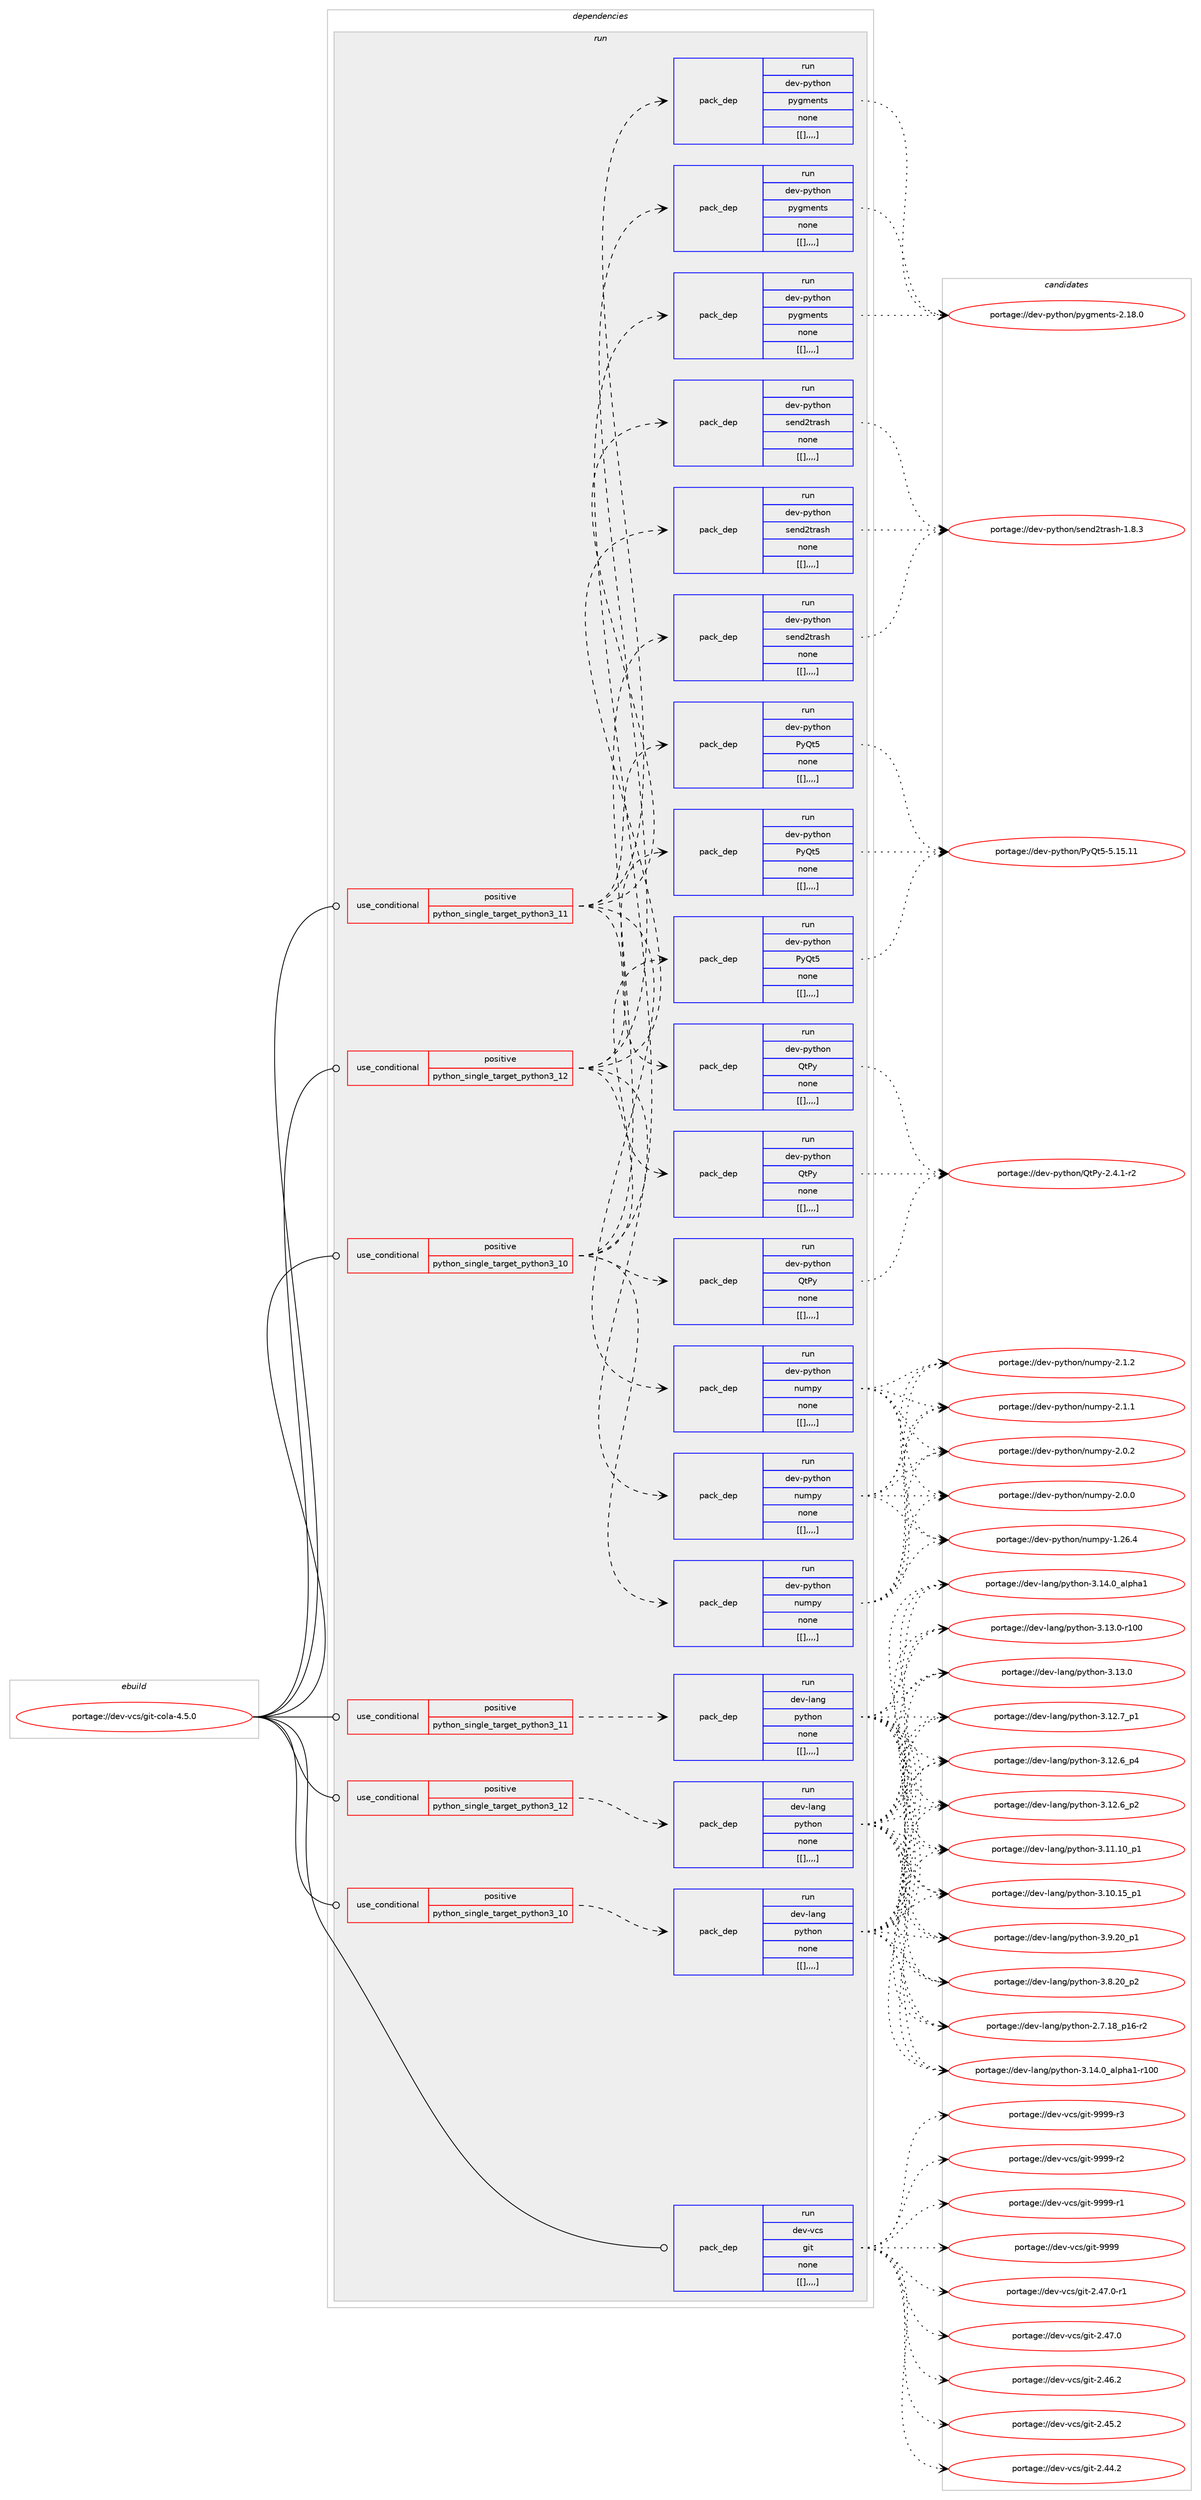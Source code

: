 digraph prolog {

# *************
# Graph options
# *************

newrank=true;
concentrate=true;
compound=true;
graph [rankdir=LR,fontname=Helvetica,fontsize=10,ranksep=1.5];#, ranksep=2.5, nodesep=0.2];
edge  [arrowhead=vee];
node  [fontname=Helvetica,fontsize=10];

# **********
# The ebuild
# **********

subgraph cluster_leftcol {
color=gray;
label=<<i>ebuild</i>>;
id [label="portage://dev-vcs/git-cola-4.5.0", color=red, width=4, href="../dev-vcs/git-cola-4.5.0.svg"];
}

# ****************
# The dependencies
# ****************

subgraph cluster_midcol {
color=gray;
label=<<i>dependencies</i>>;
subgraph cluster_compile {
fillcolor="#eeeeee";
style=filled;
label=<<i>compile</i>>;
}
subgraph cluster_compileandrun {
fillcolor="#eeeeee";
style=filled;
label=<<i>compile and run</i>>;
}
subgraph cluster_run {
fillcolor="#eeeeee";
style=filled;
label=<<i>run</i>>;
subgraph cond66875 {
dependency233101 [label=<<TABLE BORDER="0" CELLBORDER="1" CELLSPACING="0" CELLPADDING="4"><TR><TD ROWSPAN="3" CELLPADDING="10">use_conditional</TD></TR><TR><TD>positive</TD></TR><TR><TD>python_single_target_python3_10</TD></TR></TABLE>>, shape=none, color=red];
subgraph pack164677 {
dependency233140 [label=<<TABLE BORDER="0" CELLBORDER="1" CELLSPACING="0" CELLPADDING="4" WIDTH="220"><TR><TD ROWSPAN="6" CELLPADDING="30">pack_dep</TD></TR><TR><TD WIDTH="110">run</TD></TR><TR><TD>dev-lang</TD></TR><TR><TD>python</TD></TR><TR><TD>none</TD></TR><TR><TD>[[],,,,]</TD></TR></TABLE>>, shape=none, color=blue];
}
dependency233101:e -> dependency233140:w [weight=20,style="dashed",arrowhead="vee"];
}
id:e -> dependency233101:w [weight=20,style="solid",arrowhead="odot"];
subgraph cond66886 {
dependency233145 [label=<<TABLE BORDER="0" CELLBORDER="1" CELLSPACING="0" CELLPADDING="4"><TR><TD ROWSPAN="3" CELLPADDING="10">use_conditional</TD></TR><TR><TD>positive</TD></TR><TR><TD>python_single_target_python3_10</TD></TR></TABLE>>, shape=none, color=red];
subgraph pack164731 {
dependency233184 [label=<<TABLE BORDER="0" CELLBORDER="1" CELLSPACING="0" CELLPADDING="4" WIDTH="220"><TR><TD ROWSPAN="6" CELLPADDING="30">pack_dep</TD></TR><TR><TD WIDTH="110">run</TD></TR><TR><TD>dev-python</TD></TR><TR><TD>numpy</TD></TR><TR><TD>none</TD></TR><TR><TD>[[],,,,]</TD></TR></TABLE>>, shape=none, color=blue];
}
dependency233145:e -> dependency233184:w [weight=20,style="dashed",arrowhead="vee"];
subgraph pack164735 {
dependency233191 [label=<<TABLE BORDER="0" CELLBORDER="1" CELLSPACING="0" CELLPADDING="4" WIDTH="220"><TR><TD ROWSPAN="6" CELLPADDING="30">pack_dep</TD></TR><TR><TD WIDTH="110">run</TD></TR><TR><TD>dev-python</TD></TR><TR><TD>pygments</TD></TR><TR><TD>none</TD></TR><TR><TD>[[],,,,]</TD></TR></TABLE>>, shape=none, color=blue];
}
dependency233145:e -> dependency233191:w [weight=20,style="dashed",arrowhead="vee"];
subgraph pack164773 {
dependency233255 [label=<<TABLE BORDER="0" CELLBORDER="1" CELLSPACING="0" CELLPADDING="4" WIDTH="220"><TR><TD ROWSPAN="6" CELLPADDING="30">pack_dep</TD></TR><TR><TD WIDTH="110">run</TD></TR><TR><TD>dev-python</TD></TR><TR><TD>PyQt5</TD></TR><TR><TD>none</TD></TR><TR><TD>[[],,,,]</TD></TR></TABLE>>, shape=none, color=blue];
}
dependency233145:e -> dependency233255:w [weight=20,style="dashed",arrowhead="vee"];
subgraph pack164793 {
dependency233316 [label=<<TABLE BORDER="0" CELLBORDER="1" CELLSPACING="0" CELLPADDING="4" WIDTH="220"><TR><TD ROWSPAN="6" CELLPADDING="30">pack_dep</TD></TR><TR><TD WIDTH="110">run</TD></TR><TR><TD>dev-python</TD></TR><TR><TD>QtPy</TD></TR><TR><TD>none</TD></TR><TR><TD>[[],,,,]</TD></TR></TABLE>>, shape=none, color=blue];
}
dependency233145:e -> dependency233316:w [weight=20,style="dashed",arrowhead="vee"];
subgraph pack164823 {
dependency233333 [label=<<TABLE BORDER="0" CELLBORDER="1" CELLSPACING="0" CELLPADDING="4" WIDTH="220"><TR><TD ROWSPAN="6" CELLPADDING="30">pack_dep</TD></TR><TR><TD WIDTH="110">run</TD></TR><TR><TD>dev-python</TD></TR><TR><TD>send2trash</TD></TR><TR><TD>none</TD></TR><TR><TD>[[],,,,]</TD></TR></TABLE>>, shape=none, color=blue];
}
dependency233145:e -> dependency233333:w [weight=20,style="dashed",arrowhead="vee"];
}
id:e -> dependency233145:w [weight=20,style="solid",arrowhead="odot"];
subgraph cond66961 {
dependency233405 [label=<<TABLE BORDER="0" CELLBORDER="1" CELLSPACING="0" CELLPADDING="4"><TR><TD ROWSPAN="3" CELLPADDING="10">use_conditional</TD></TR><TR><TD>positive</TD></TR><TR><TD>python_single_target_python3_11</TD></TR></TABLE>>, shape=none, color=red];
subgraph pack164886 {
dependency233408 [label=<<TABLE BORDER="0" CELLBORDER="1" CELLSPACING="0" CELLPADDING="4" WIDTH="220"><TR><TD ROWSPAN="6" CELLPADDING="30">pack_dep</TD></TR><TR><TD WIDTH="110">run</TD></TR><TR><TD>dev-lang</TD></TR><TR><TD>python</TD></TR><TR><TD>none</TD></TR><TR><TD>[[],,,,]</TD></TR></TABLE>>, shape=none, color=blue];
}
dependency233405:e -> dependency233408:w [weight=20,style="dashed",arrowhead="vee"];
}
id:e -> dependency233405:w [weight=20,style="solid",arrowhead="odot"];
subgraph cond67001 {
dependency233497 [label=<<TABLE BORDER="0" CELLBORDER="1" CELLSPACING="0" CELLPADDING="4"><TR><TD ROWSPAN="3" CELLPADDING="10">use_conditional</TD></TR><TR><TD>positive</TD></TR><TR><TD>python_single_target_python3_11</TD></TR></TABLE>>, shape=none, color=red];
subgraph pack164950 {
dependency233516 [label=<<TABLE BORDER="0" CELLBORDER="1" CELLSPACING="0" CELLPADDING="4" WIDTH="220"><TR><TD ROWSPAN="6" CELLPADDING="30">pack_dep</TD></TR><TR><TD WIDTH="110">run</TD></TR><TR><TD>dev-python</TD></TR><TR><TD>numpy</TD></TR><TR><TD>none</TD></TR><TR><TD>[[],,,,]</TD></TR></TABLE>>, shape=none, color=blue];
}
dependency233497:e -> dependency233516:w [weight=20,style="dashed",arrowhead="vee"];
subgraph pack164963 {
dependency233576 [label=<<TABLE BORDER="0" CELLBORDER="1" CELLSPACING="0" CELLPADDING="4" WIDTH="220"><TR><TD ROWSPAN="6" CELLPADDING="30">pack_dep</TD></TR><TR><TD WIDTH="110">run</TD></TR><TR><TD>dev-python</TD></TR><TR><TD>pygments</TD></TR><TR><TD>none</TD></TR><TR><TD>[[],,,,]</TD></TR></TABLE>>, shape=none, color=blue];
}
dependency233497:e -> dependency233576:w [weight=20,style="dashed",arrowhead="vee"];
subgraph pack165008 {
dependency233610 [label=<<TABLE BORDER="0" CELLBORDER="1" CELLSPACING="0" CELLPADDING="4" WIDTH="220"><TR><TD ROWSPAN="6" CELLPADDING="30">pack_dep</TD></TR><TR><TD WIDTH="110">run</TD></TR><TR><TD>dev-python</TD></TR><TR><TD>PyQt5</TD></TR><TR><TD>none</TD></TR><TR><TD>[[],,,,]</TD></TR></TABLE>>, shape=none, color=blue];
}
dependency233497:e -> dependency233610:w [weight=20,style="dashed",arrowhead="vee"];
subgraph pack165031 {
dependency233643 [label=<<TABLE BORDER="0" CELLBORDER="1" CELLSPACING="0" CELLPADDING="4" WIDTH="220"><TR><TD ROWSPAN="6" CELLPADDING="30">pack_dep</TD></TR><TR><TD WIDTH="110">run</TD></TR><TR><TD>dev-python</TD></TR><TR><TD>QtPy</TD></TR><TR><TD>none</TD></TR><TR><TD>[[],,,,]</TD></TR></TABLE>>, shape=none, color=blue];
}
dependency233497:e -> dependency233643:w [weight=20,style="dashed",arrowhead="vee"];
subgraph pack165076 {
dependency233684 [label=<<TABLE BORDER="0" CELLBORDER="1" CELLSPACING="0" CELLPADDING="4" WIDTH="220"><TR><TD ROWSPAN="6" CELLPADDING="30">pack_dep</TD></TR><TR><TD WIDTH="110">run</TD></TR><TR><TD>dev-python</TD></TR><TR><TD>send2trash</TD></TR><TR><TD>none</TD></TR><TR><TD>[[],,,,]</TD></TR></TABLE>>, shape=none, color=blue];
}
dependency233497:e -> dependency233684:w [weight=20,style="dashed",arrowhead="vee"];
}
id:e -> dependency233497:w [weight=20,style="solid",arrowhead="odot"];
subgraph cond67063 {
dependency233691 [label=<<TABLE BORDER="0" CELLBORDER="1" CELLSPACING="0" CELLPADDING="4"><TR><TD ROWSPAN="3" CELLPADDING="10">use_conditional</TD></TR><TR><TD>positive</TD></TR><TR><TD>python_single_target_python3_12</TD></TR></TABLE>>, shape=none, color=red];
subgraph pack165098 {
dependency233716 [label=<<TABLE BORDER="0" CELLBORDER="1" CELLSPACING="0" CELLPADDING="4" WIDTH="220"><TR><TD ROWSPAN="6" CELLPADDING="30">pack_dep</TD></TR><TR><TD WIDTH="110">run</TD></TR><TR><TD>dev-lang</TD></TR><TR><TD>python</TD></TR><TR><TD>none</TD></TR><TR><TD>[[],,,,]</TD></TR></TABLE>>, shape=none, color=blue];
}
dependency233691:e -> dependency233716:w [weight=20,style="dashed",arrowhead="vee"];
}
id:e -> dependency233691:w [weight=20,style="solid",arrowhead="odot"];
subgraph cond67072 {
dependency233759 [label=<<TABLE BORDER="0" CELLBORDER="1" CELLSPACING="0" CELLPADDING="4"><TR><TD ROWSPAN="3" CELLPADDING="10">use_conditional</TD></TR><TR><TD>positive</TD></TR><TR><TD>python_single_target_python3_12</TD></TR></TABLE>>, shape=none, color=red];
subgraph pack165128 {
dependency233762 [label=<<TABLE BORDER="0" CELLBORDER="1" CELLSPACING="0" CELLPADDING="4" WIDTH="220"><TR><TD ROWSPAN="6" CELLPADDING="30">pack_dep</TD></TR><TR><TD WIDTH="110">run</TD></TR><TR><TD>dev-python</TD></TR><TR><TD>numpy</TD></TR><TR><TD>none</TD></TR><TR><TD>[[],,,,]</TD></TR></TABLE>>, shape=none, color=blue];
}
dependency233759:e -> dependency233762:w [weight=20,style="dashed",arrowhead="vee"];
subgraph pack165144 {
dependency233791 [label=<<TABLE BORDER="0" CELLBORDER="1" CELLSPACING="0" CELLPADDING="4" WIDTH="220"><TR><TD ROWSPAN="6" CELLPADDING="30">pack_dep</TD></TR><TR><TD WIDTH="110">run</TD></TR><TR><TD>dev-python</TD></TR><TR><TD>pygments</TD></TR><TR><TD>none</TD></TR><TR><TD>[[],,,,]</TD></TR></TABLE>>, shape=none, color=blue];
}
dependency233759:e -> dependency233791:w [weight=20,style="dashed",arrowhead="vee"];
subgraph pack165146 {
dependency233794 [label=<<TABLE BORDER="0" CELLBORDER="1" CELLSPACING="0" CELLPADDING="4" WIDTH="220"><TR><TD ROWSPAN="6" CELLPADDING="30">pack_dep</TD></TR><TR><TD WIDTH="110">run</TD></TR><TR><TD>dev-python</TD></TR><TR><TD>PyQt5</TD></TR><TR><TD>none</TD></TR><TR><TD>[[],,,,]</TD></TR></TABLE>>, shape=none, color=blue];
}
dependency233759:e -> dependency233794:w [weight=20,style="dashed",arrowhead="vee"];
subgraph pack165173 {
dependency233861 [label=<<TABLE BORDER="0" CELLBORDER="1" CELLSPACING="0" CELLPADDING="4" WIDTH="220"><TR><TD ROWSPAN="6" CELLPADDING="30">pack_dep</TD></TR><TR><TD WIDTH="110">run</TD></TR><TR><TD>dev-python</TD></TR><TR><TD>QtPy</TD></TR><TR><TD>none</TD></TR><TR><TD>[[],,,,]</TD></TR></TABLE>>, shape=none, color=blue];
}
dependency233759:e -> dependency233861:w [weight=20,style="dashed",arrowhead="vee"];
subgraph pack165191 {
dependency233899 [label=<<TABLE BORDER="0" CELLBORDER="1" CELLSPACING="0" CELLPADDING="4" WIDTH="220"><TR><TD ROWSPAN="6" CELLPADDING="30">pack_dep</TD></TR><TR><TD WIDTH="110">run</TD></TR><TR><TD>dev-python</TD></TR><TR><TD>send2trash</TD></TR><TR><TD>none</TD></TR><TR><TD>[[],,,,]</TD></TR></TABLE>>, shape=none, color=blue];
}
dependency233759:e -> dependency233899:w [weight=20,style="dashed",arrowhead="vee"];
}
id:e -> dependency233759:w [weight=20,style="solid",arrowhead="odot"];
subgraph pack165235 {
dependency233942 [label=<<TABLE BORDER="0" CELLBORDER="1" CELLSPACING="0" CELLPADDING="4" WIDTH="220"><TR><TD ROWSPAN="6" CELLPADDING="30">pack_dep</TD></TR><TR><TD WIDTH="110">run</TD></TR><TR><TD>dev-vcs</TD></TR><TR><TD>git</TD></TR><TR><TD>none</TD></TR><TR><TD>[[],,,,]</TD></TR></TABLE>>, shape=none, color=blue];
}
id:e -> dependency233942:w [weight=20,style="solid",arrowhead="odot"];
}
}

# **************
# The candidates
# **************

subgraph cluster_choices {
rank=same;
color=gray;
label=<<i>candidates</i>>;

subgraph choice164434 {
color=black;
nodesep=1;
choice100101118451089711010347112121116104111110455146495246489597108112104974945114494848 [label="portage://dev-lang/python-3.14.0_alpha1-r100", color=red, width=4,href="../dev-lang/python-3.14.0_alpha1-r100.svg"];
choice1001011184510897110103471121211161041111104551464952464895971081121049749 [label="portage://dev-lang/python-3.14.0_alpha1", color=red, width=4,href="../dev-lang/python-3.14.0_alpha1.svg"];
choice1001011184510897110103471121211161041111104551464951464845114494848 [label="portage://dev-lang/python-3.13.0-r100", color=red, width=4,href="../dev-lang/python-3.13.0-r100.svg"];
choice10010111845108971101034711212111610411111045514649514648 [label="portage://dev-lang/python-3.13.0", color=red, width=4,href="../dev-lang/python-3.13.0.svg"];
choice100101118451089711010347112121116104111110455146495046559511249 [label="portage://dev-lang/python-3.12.7_p1", color=red, width=4,href="../dev-lang/python-3.12.7_p1.svg"];
choice100101118451089711010347112121116104111110455146495046549511252 [label="portage://dev-lang/python-3.12.6_p4", color=red, width=4,href="../dev-lang/python-3.12.6_p4.svg"];
choice100101118451089711010347112121116104111110455146495046549511250 [label="portage://dev-lang/python-3.12.6_p2", color=red, width=4,href="../dev-lang/python-3.12.6_p2.svg"];
choice10010111845108971101034711212111610411111045514649494649489511249 [label="portage://dev-lang/python-3.11.10_p1", color=red, width=4,href="../dev-lang/python-3.11.10_p1.svg"];
choice10010111845108971101034711212111610411111045514649484649539511249 [label="portage://dev-lang/python-3.10.15_p1", color=red, width=4,href="../dev-lang/python-3.10.15_p1.svg"];
choice100101118451089711010347112121116104111110455146574650489511249 [label="portage://dev-lang/python-3.9.20_p1", color=red, width=4,href="../dev-lang/python-3.9.20_p1.svg"];
choice100101118451089711010347112121116104111110455146564650489511250 [label="portage://dev-lang/python-3.8.20_p2", color=red, width=4,href="../dev-lang/python-3.8.20_p2.svg"];
choice100101118451089711010347112121116104111110455046554649569511249544511450 [label="portage://dev-lang/python-2.7.18_p16-r2", color=red, width=4,href="../dev-lang/python-2.7.18_p16-r2.svg"];
dependency233140:e -> choice100101118451089711010347112121116104111110455146495246489597108112104974945114494848:w [style=dotted,weight="100"];
dependency233140:e -> choice1001011184510897110103471121211161041111104551464952464895971081121049749:w [style=dotted,weight="100"];
dependency233140:e -> choice1001011184510897110103471121211161041111104551464951464845114494848:w [style=dotted,weight="100"];
dependency233140:e -> choice10010111845108971101034711212111610411111045514649514648:w [style=dotted,weight="100"];
dependency233140:e -> choice100101118451089711010347112121116104111110455146495046559511249:w [style=dotted,weight="100"];
dependency233140:e -> choice100101118451089711010347112121116104111110455146495046549511252:w [style=dotted,weight="100"];
dependency233140:e -> choice100101118451089711010347112121116104111110455146495046549511250:w [style=dotted,weight="100"];
dependency233140:e -> choice10010111845108971101034711212111610411111045514649494649489511249:w [style=dotted,weight="100"];
dependency233140:e -> choice10010111845108971101034711212111610411111045514649484649539511249:w [style=dotted,weight="100"];
dependency233140:e -> choice100101118451089711010347112121116104111110455146574650489511249:w [style=dotted,weight="100"];
dependency233140:e -> choice100101118451089711010347112121116104111110455146564650489511250:w [style=dotted,weight="100"];
dependency233140:e -> choice100101118451089711010347112121116104111110455046554649569511249544511450:w [style=dotted,weight="100"];
}
subgraph choice164448 {
color=black;
nodesep=1;
choice1001011184511212111610411111047110117109112121455046494650 [label="portage://dev-python/numpy-2.1.2", color=red, width=4,href="../dev-python/numpy-2.1.2.svg"];
choice1001011184511212111610411111047110117109112121455046494649 [label="portage://dev-python/numpy-2.1.1", color=red, width=4,href="../dev-python/numpy-2.1.1.svg"];
choice1001011184511212111610411111047110117109112121455046484650 [label="portage://dev-python/numpy-2.0.2", color=red, width=4,href="../dev-python/numpy-2.0.2.svg"];
choice1001011184511212111610411111047110117109112121455046484648 [label="portage://dev-python/numpy-2.0.0", color=red, width=4,href="../dev-python/numpy-2.0.0.svg"];
choice100101118451121211161041111104711011710911212145494650544652 [label="portage://dev-python/numpy-1.26.4", color=red, width=4,href="../dev-python/numpy-1.26.4.svg"];
dependency233184:e -> choice1001011184511212111610411111047110117109112121455046494650:w [style=dotted,weight="100"];
dependency233184:e -> choice1001011184511212111610411111047110117109112121455046494649:w [style=dotted,weight="100"];
dependency233184:e -> choice1001011184511212111610411111047110117109112121455046484650:w [style=dotted,weight="100"];
dependency233184:e -> choice1001011184511212111610411111047110117109112121455046484648:w [style=dotted,weight="100"];
dependency233184:e -> choice100101118451121211161041111104711011710911212145494650544652:w [style=dotted,weight="100"];
}
subgraph choice164450 {
color=black;
nodesep=1;
choice100101118451121211161041111104711212110310910111011611545504649564648 [label="portage://dev-python/pygments-2.18.0", color=red, width=4,href="../dev-python/pygments-2.18.0.svg"];
dependency233191:e -> choice100101118451121211161041111104711212110310910111011611545504649564648:w [style=dotted,weight="100"];
}
subgraph choice164452 {
color=black;
nodesep=1;
choice10010111845112121116104111110478012181116534553464953464949 [label="portage://dev-python/PyQt5-5.15.11", color=red, width=4,href="../dev-python/PyQt5-5.15.11.svg"];
dependency233255:e -> choice10010111845112121116104111110478012181116534553464953464949:w [style=dotted,weight="100"];
}
subgraph choice164453 {
color=black;
nodesep=1;
choice100101118451121211161041111104781116801214550465246494511450 [label="portage://dev-python/QtPy-2.4.1-r2", color=red, width=4,href="../dev-python/QtPy-2.4.1-r2.svg"];
dependency233316:e -> choice100101118451121211161041111104781116801214550465246494511450:w [style=dotted,weight="100"];
}
subgraph choice164456 {
color=black;
nodesep=1;
choice10010111845112121116104111110471151011101005011611497115104454946564651 [label="portage://dev-python/send2trash-1.8.3", color=red, width=4,href="../dev-python/send2trash-1.8.3.svg"];
dependency233333:e -> choice10010111845112121116104111110471151011101005011611497115104454946564651:w [style=dotted,weight="100"];
}
subgraph choice164458 {
color=black;
nodesep=1;
choice100101118451089711010347112121116104111110455146495246489597108112104974945114494848 [label="portage://dev-lang/python-3.14.0_alpha1-r100", color=red, width=4,href="../dev-lang/python-3.14.0_alpha1-r100.svg"];
choice1001011184510897110103471121211161041111104551464952464895971081121049749 [label="portage://dev-lang/python-3.14.0_alpha1", color=red, width=4,href="../dev-lang/python-3.14.0_alpha1.svg"];
choice1001011184510897110103471121211161041111104551464951464845114494848 [label="portage://dev-lang/python-3.13.0-r100", color=red, width=4,href="../dev-lang/python-3.13.0-r100.svg"];
choice10010111845108971101034711212111610411111045514649514648 [label="portage://dev-lang/python-3.13.0", color=red, width=4,href="../dev-lang/python-3.13.0.svg"];
choice100101118451089711010347112121116104111110455146495046559511249 [label="portage://dev-lang/python-3.12.7_p1", color=red, width=4,href="../dev-lang/python-3.12.7_p1.svg"];
choice100101118451089711010347112121116104111110455146495046549511252 [label="portage://dev-lang/python-3.12.6_p4", color=red, width=4,href="../dev-lang/python-3.12.6_p4.svg"];
choice100101118451089711010347112121116104111110455146495046549511250 [label="portage://dev-lang/python-3.12.6_p2", color=red, width=4,href="../dev-lang/python-3.12.6_p2.svg"];
choice10010111845108971101034711212111610411111045514649494649489511249 [label="portage://dev-lang/python-3.11.10_p1", color=red, width=4,href="../dev-lang/python-3.11.10_p1.svg"];
choice10010111845108971101034711212111610411111045514649484649539511249 [label="portage://dev-lang/python-3.10.15_p1", color=red, width=4,href="../dev-lang/python-3.10.15_p1.svg"];
choice100101118451089711010347112121116104111110455146574650489511249 [label="portage://dev-lang/python-3.9.20_p1", color=red, width=4,href="../dev-lang/python-3.9.20_p1.svg"];
choice100101118451089711010347112121116104111110455146564650489511250 [label="portage://dev-lang/python-3.8.20_p2", color=red, width=4,href="../dev-lang/python-3.8.20_p2.svg"];
choice100101118451089711010347112121116104111110455046554649569511249544511450 [label="portage://dev-lang/python-2.7.18_p16-r2", color=red, width=4,href="../dev-lang/python-2.7.18_p16-r2.svg"];
dependency233408:e -> choice100101118451089711010347112121116104111110455146495246489597108112104974945114494848:w [style=dotted,weight="100"];
dependency233408:e -> choice1001011184510897110103471121211161041111104551464952464895971081121049749:w [style=dotted,weight="100"];
dependency233408:e -> choice1001011184510897110103471121211161041111104551464951464845114494848:w [style=dotted,weight="100"];
dependency233408:e -> choice10010111845108971101034711212111610411111045514649514648:w [style=dotted,weight="100"];
dependency233408:e -> choice100101118451089711010347112121116104111110455146495046559511249:w [style=dotted,weight="100"];
dependency233408:e -> choice100101118451089711010347112121116104111110455146495046549511252:w [style=dotted,weight="100"];
dependency233408:e -> choice100101118451089711010347112121116104111110455146495046549511250:w [style=dotted,weight="100"];
dependency233408:e -> choice10010111845108971101034711212111610411111045514649494649489511249:w [style=dotted,weight="100"];
dependency233408:e -> choice10010111845108971101034711212111610411111045514649484649539511249:w [style=dotted,weight="100"];
dependency233408:e -> choice100101118451089711010347112121116104111110455146574650489511249:w [style=dotted,weight="100"];
dependency233408:e -> choice100101118451089711010347112121116104111110455146564650489511250:w [style=dotted,weight="100"];
dependency233408:e -> choice100101118451089711010347112121116104111110455046554649569511249544511450:w [style=dotted,weight="100"];
}
subgraph choice164478 {
color=black;
nodesep=1;
choice1001011184511212111610411111047110117109112121455046494650 [label="portage://dev-python/numpy-2.1.2", color=red, width=4,href="../dev-python/numpy-2.1.2.svg"];
choice1001011184511212111610411111047110117109112121455046494649 [label="portage://dev-python/numpy-2.1.1", color=red, width=4,href="../dev-python/numpy-2.1.1.svg"];
choice1001011184511212111610411111047110117109112121455046484650 [label="portage://dev-python/numpy-2.0.2", color=red, width=4,href="../dev-python/numpy-2.0.2.svg"];
choice1001011184511212111610411111047110117109112121455046484648 [label="portage://dev-python/numpy-2.0.0", color=red, width=4,href="../dev-python/numpy-2.0.0.svg"];
choice100101118451121211161041111104711011710911212145494650544652 [label="portage://dev-python/numpy-1.26.4", color=red, width=4,href="../dev-python/numpy-1.26.4.svg"];
dependency233516:e -> choice1001011184511212111610411111047110117109112121455046494650:w [style=dotted,weight="100"];
dependency233516:e -> choice1001011184511212111610411111047110117109112121455046494649:w [style=dotted,weight="100"];
dependency233516:e -> choice1001011184511212111610411111047110117109112121455046484650:w [style=dotted,weight="100"];
dependency233516:e -> choice1001011184511212111610411111047110117109112121455046484648:w [style=dotted,weight="100"];
dependency233516:e -> choice100101118451121211161041111104711011710911212145494650544652:w [style=dotted,weight="100"];
}
subgraph choice164489 {
color=black;
nodesep=1;
choice100101118451121211161041111104711212110310910111011611545504649564648 [label="portage://dev-python/pygments-2.18.0", color=red, width=4,href="../dev-python/pygments-2.18.0.svg"];
dependency233576:e -> choice100101118451121211161041111104711212110310910111011611545504649564648:w [style=dotted,weight="100"];
}
subgraph choice164512 {
color=black;
nodesep=1;
choice10010111845112121116104111110478012181116534553464953464949 [label="portage://dev-python/PyQt5-5.15.11", color=red, width=4,href="../dev-python/PyQt5-5.15.11.svg"];
dependency233610:e -> choice10010111845112121116104111110478012181116534553464953464949:w [style=dotted,weight="100"];
}
subgraph choice164601 {
color=black;
nodesep=1;
choice100101118451121211161041111104781116801214550465246494511450 [label="portage://dev-python/QtPy-2.4.1-r2", color=red, width=4,href="../dev-python/QtPy-2.4.1-r2.svg"];
dependency233643:e -> choice100101118451121211161041111104781116801214550465246494511450:w [style=dotted,weight="100"];
}
subgraph choice164604 {
color=black;
nodesep=1;
choice10010111845112121116104111110471151011101005011611497115104454946564651 [label="portage://dev-python/send2trash-1.8.3", color=red, width=4,href="../dev-python/send2trash-1.8.3.svg"];
dependency233684:e -> choice10010111845112121116104111110471151011101005011611497115104454946564651:w [style=dotted,weight="100"];
}
subgraph choice164607 {
color=black;
nodesep=1;
choice100101118451089711010347112121116104111110455146495246489597108112104974945114494848 [label="portage://dev-lang/python-3.14.0_alpha1-r100", color=red, width=4,href="../dev-lang/python-3.14.0_alpha1-r100.svg"];
choice1001011184510897110103471121211161041111104551464952464895971081121049749 [label="portage://dev-lang/python-3.14.0_alpha1", color=red, width=4,href="../dev-lang/python-3.14.0_alpha1.svg"];
choice1001011184510897110103471121211161041111104551464951464845114494848 [label="portage://dev-lang/python-3.13.0-r100", color=red, width=4,href="../dev-lang/python-3.13.0-r100.svg"];
choice10010111845108971101034711212111610411111045514649514648 [label="portage://dev-lang/python-3.13.0", color=red, width=4,href="../dev-lang/python-3.13.0.svg"];
choice100101118451089711010347112121116104111110455146495046559511249 [label="portage://dev-lang/python-3.12.7_p1", color=red, width=4,href="../dev-lang/python-3.12.7_p1.svg"];
choice100101118451089711010347112121116104111110455146495046549511252 [label="portage://dev-lang/python-3.12.6_p4", color=red, width=4,href="../dev-lang/python-3.12.6_p4.svg"];
choice100101118451089711010347112121116104111110455146495046549511250 [label="portage://dev-lang/python-3.12.6_p2", color=red, width=4,href="../dev-lang/python-3.12.6_p2.svg"];
choice10010111845108971101034711212111610411111045514649494649489511249 [label="portage://dev-lang/python-3.11.10_p1", color=red, width=4,href="../dev-lang/python-3.11.10_p1.svg"];
choice10010111845108971101034711212111610411111045514649484649539511249 [label="portage://dev-lang/python-3.10.15_p1", color=red, width=4,href="../dev-lang/python-3.10.15_p1.svg"];
choice100101118451089711010347112121116104111110455146574650489511249 [label="portage://dev-lang/python-3.9.20_p1", color=red, width=4,href="../dev-lang/python-3.9.20_p1.svg"];
choice100101118451089711010347112121116104111110455146564650489511250 [label="portage://dev-lang/python-3.8.20_p2", color=red, width=4,href="../dev-lang/python-3.8.20_p2.svg"];
choice100101118451089711010347112121116104111110455046554649569511249544511450 [label="portage://dev-lang/python-2.7.18_p16-r2", color=red, width=4,href="../dev-lang/python-2.7.18_p16-r2.svg"];
dependency233716:e -> choice100101118451089711010347112121116104111110455146495246489597108112104974945114494848:w [style=dotted,weight="100"];
dependency233716:e -> choice1001011184510897110103471121211161041111104551464952464895971081121049749:w [style=dotted,weight="100"];
dependency233716:e -> choice1001011184510897110103471121211161041111104551464951464845114494848:w [style=dotted,weight="100"];
dependency233716:e -> choice10010111845108971101034711212111610411111045514649514648:w [style=dotted,weight="100"];
dependency233716:e -> choice100101118451089711010347112121116104111110455146495046559511249:w [style=dotted,weight="100"];
dependency233716:e -> choice100101118451089711010347112121116104111110455146495046549511252:w [style=dotted,weight="100"];
dependency233716:e -> choice100101118451089711010347112121116104111110455146495046549511250:w [style=dotted,weight="100"];
dependency233716:e -> choice10010111845108971101034711212111610411111045514649494649489511249:w [style=dotted,weight="100"];
dependency233716:e -> choice10010111845108971101034711212111610411111045514649484649539511249:w [style=dotted,weight="100"];
dependency233716:e -> choice100101118451089711010347112121116104111110455146574650489511249:w [style=dotted,weight="100"];
dependency233716:e -> choice100101118451089711010347112121116104111110455146564650489511250:w [style=dotted,weight="100"];
dependency233716:e -> choice100101118451089711010347112121116104111110455046554649569511249544511450:w [style=dotted,weight="100"];
}
subgraph choice164629 {
color=black;
nodesep=1;
choice1001011184511212111610411111047110117109112121455046494650 [label="portage://dev-python/numpy-2.1.2", color=red, width=4,href="../dev-python/numpy-2.1.2.svg"];
choice1001011184511212111610411111047110117109112121455046494649 [label="portage://dev-python/numpy-2.1.1", color=red, width=4,href="../dev-python/numpy-2.1.1.svg"];
choice1001011184511212111610411111047110117109112121455046484650 [label="portage://dev-python/numpy-2.0.2", color=red, width=4,href="../dev-python/numpy-2.0.2.svg"];
choice1001011184511212111610411111047110117109112121455046484648 [label="portage://dev-python/numpy-2.0.0", color=red, width=4,href="../dev-python/numpy-2.0.0.svg"];
choice100101118451121211161041111104711011710911212145494650544652 [label="portage://dev-python/numpy-1.26.4", color=red, width=4,href="../dev-python/numpy-1.26.4.svg"];
dependency233762:e -> choice1001011184511212111610411111047110117109112121455046494650:w [style=dotted,weight="100"];
dependency233762:e -> choice1001011184511212111610411111047110117109112121455046494649:w [style=dotted,weight="100"];
dependency233762:e -> choice1001011184511212111610411111047110117109112121455046484650:w [style=dotted,weight="100"];
dependency233762:e -> choice1001011184511212111610411111047110117109112121455046484648:w [style=dotted,weight="100"];
dependency233762:e -> choice100101118451121211161041111104711011710911212145494650544652:w [style=dotted,weight="100"];
}
subgraph choice164632 {
color=black;
nodesep=1;
choice100101118451121211161041111104711212110310910111011611545504649564648 [label="portage://dev-python/pygments-2.18.0", color=red, width=4,href="../dev-python/pygments-2.18.0.svg"];
dependency233791:e -> choice100101118451121211161041111104711212110310910111011611545504649564648:w [style=dotted,weight="100"];
}
subgraph choice164650 {
color=black;
nodesep=1;
choice10010111845112121116104111110478012181116534553464953464949 [label="portage://dev-python/PyQt5-5.15.11", color=red, width=4,href="../dev-python/PyQt5-5.15.11.svg"];
dependency233794:e -> choice10010111845112121116104111110478012181116534553464953464949:w [style=dotted,weight="100"];
}
subgraph choice164653 {
color=black;
nodesep=1;
choice100101118451121211161041111104781116801214550465246494511450 [label="portage://dev-python/QtPy-2.4.1-r2", color=red, width=4,href="../dev-python/QtPy-2.4.1-r2.svg"];
dependency233861:e -> choice100101118451121211161041111104781116801214550465246494511450:w [style=dotted,weight="100"];
}
subgraph choice164655 {
color=black;
nodesep=1;
choice10010111845112121116104111110471151011101005011611497115104454946564651 [label="portage://dev-python/send2trash-1.8.3", color=red, width=4,href="../dev-python/send2trash-1.8.3.svg"];
dependency233899:e -> choice10010111845112121116104111110471151011101005011611497115104454946564651:w [style=dotted,weight="100"];
}
subgraph choice164656 {
color=black;
nodesep=1;
choice10010111845118991154710310511645575757574511451 [label="portage://dev-vcs/git-9999-r3", color=red, width=4,href="../dev-vcs/git-9999-r3.svg"];
choice10010111845118991154710310511645575757574511450 [label="portage://dev-vcs/git-9999-r2", color=red, width=4,href="../dev-vcs/git-9999-r2.svg"];
choice10010111845118991154710310511645575757574511449 [label="portage://dev-vcs/git-9999-r1", color=red, width=4,href="../dev-vcs/git-9999-r1.svg"];
choice1001011184511899115471031051164557575757 [label="portage://dev-vcs/git-9999", color=red, width=4,href="../dev-vcs/git-9999.svg"];
choice100101118451189911547103105116455046525546484511449 [label="portage://dev-vcs/git-2.47.0-r1", color=red, width=4,href="../dev-vcs/git-2.47.0-r1.svg"];
choice10010111845118991154710310511645504652554648 [label="portage://dev-vcs/git-2.47.0", color=red, width=4,href="../dev-vcs/git-2.47.0.svg"];
choice10010111845118991154710310511645504652544650 [label="portage://dev-vcs/git-2.46.2", color=red, width=4,href="../dev-vcs/git-2.46.2.svg"];
choice10010111845118991154710310511645504652534650 [label="portage://dev-vcs/git-2.45.2", color=red, width=4,href="../dev-vcs/git-2.45.2.svg"];
choice10010111845118991154710310511645504652524650 [label="portage://dev-vcs/git-2.44.2", color=red, width=4,href="../dev-vcs/git-2.44.2.svg"];
dependency233942:e -> choice10010111845118991154710310511645575757574511451:w [style=dotted,weight="100"];
dependency233942:e -> choice10010111845118991154710310511645575757574511450:w [style=dotted,weight="100"];
dependency233942:e -> choice10010111845118991154710310511645575757574511449:w [style=dotted,weight="100"];
dependency233942:e -> choice1001011184511899115471031051164557575757:w [style=dotted,weight="100"];
dependency233942:e -> choice100101118451189911547103105116455046525546484511449:w [style=dotted,weight="100"];
dependency233942:e -> choice10010111845118991154710310511645504652554648:w [style=dotted,weight="100"];
dependency233942:e -> choice10010111845118991154710310511645504652544650:w [style=dotted,weight="100"];
dependency233942:e -> choice10010111845118991154710310511645504652534650:w [style=dotted,weight="100"];
dependency233942:e -> choice10010111845118991154710310511645504652524650:w [style=dotted,weight="100"];
}
}

}
